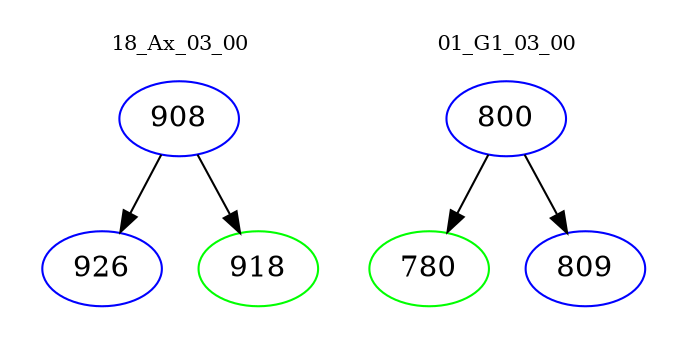 digraph{
subgraph cluster_0 {
color = white
label = "18_Ax_03_00";
fontsize=10;
T0_908 [label="908", color="blue"]
T0_908 -> T0_926 [color="black"]
T0_926 [label="926", color="blue"]
T0_908 -> T0_918 [color="black"]
T0_918 [label="918", color="green"]
}
subgraph cluster_1 {
color = white
label = "01_G1_03_00";
fontsize=10;
T1_800 [label="800", color="blue"]
T1_800 -> T1_780 [color="black"]
T1_780 [label="780", color="green"]
T1_800 -> T1_809 [color="black"]
T1_809 [label="809", color="blue"]
}
}
